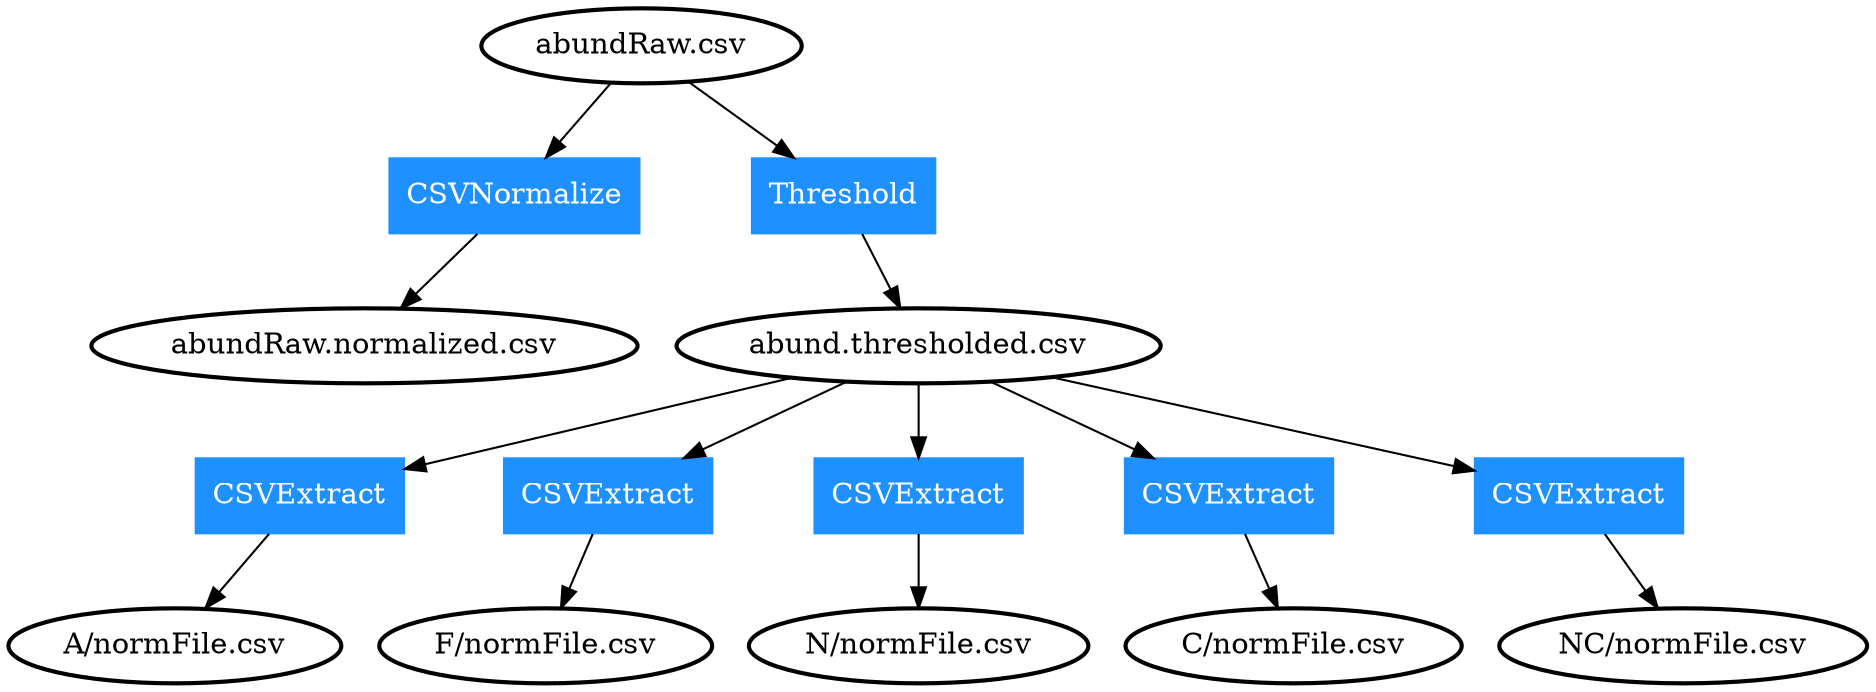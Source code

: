 digraph G {
	node [style=bold];
	"abundRaw.csv"->"0"->"abundRaw.normalized.csv";
	"abundRaw.csv"->"1"->"abund.thresholded.csv";
	"abund.thresholded.csv"->"2"->"A/normFile.csv";
	"abund.thresholded.csv"->"3"->"F/normFile.csv";
	"abund.thresholded.csv"->"4"->"N/normFile.csv";
	"abund.thresholded.csv"->"5"->"C/normFile.csv";
	"abund.thresholded.csv"->"6"->"NC/normFile.csv";
	"0" [label="CSVNormalize", shape=box, color=dodgerblue1, fontcolor=white, style=filled];
	"1" [label="Threshold", shape=box, color=dodgerblue1, fontcolor=white, style=filled];
	"2" [label="CSVExtract", shape=box, color=dodgerblue1, fontcolor=white, style=filled];
	"3" [label="CSVExtract", shape=box, color=dodgerblue1, fontcolor=white, style=filled];
	"4" [label="CSVExtract", shape=box, color=dodgerblue1, fontcolor=white, style=filled];
	"5" [label="CSVExtract", shape=box, color=dodgerblue1, fontcolor=white, style=filled];
	"6" [label="CSVExtract", shape=box, color=dodgerblue1, fontcolor=white, style=filled];
}
